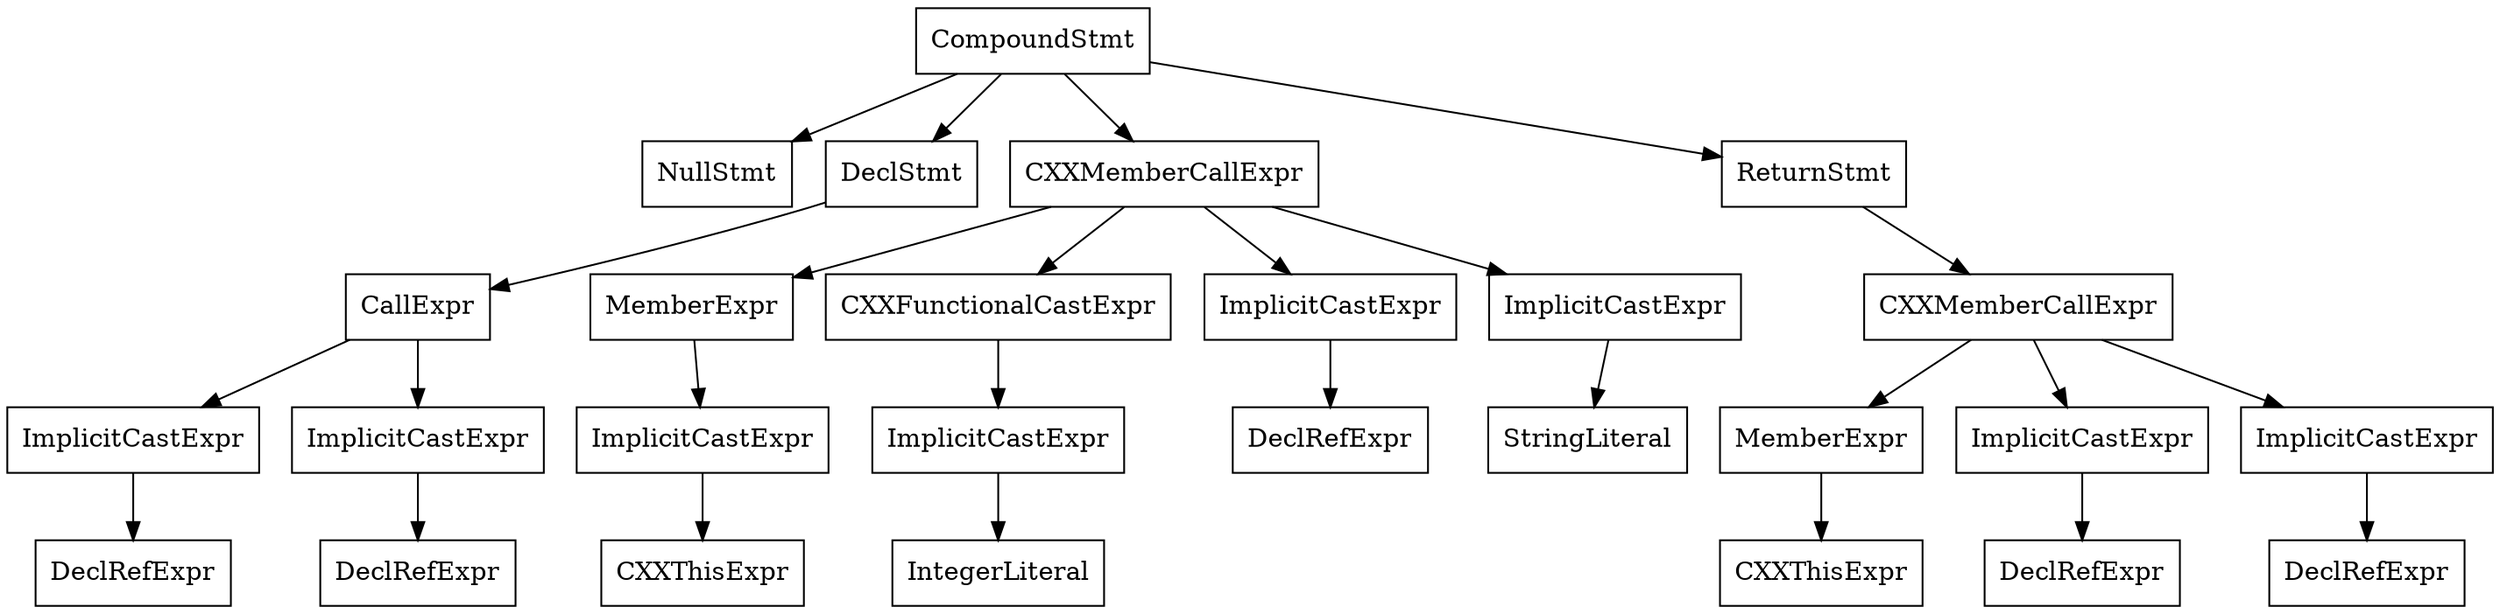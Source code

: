 digraph unnamed {

	Node0x55e7aac362c8 [shape=record,label="{CompoundStmt}"];
	Node0x55e7aac362c8 -> Node0x55e7aa704120;
	Node0x55e7aac362c8 -> Node0x55e7aac36090;
	Node0x55e7aac362c8 -> Node0x55e7aac36158;
	Node0x55e7aac362c8 -> Node0x55e7aac362b8;
	Node0x55e7aa704120 [shape=record,label="{NullStmt}"];
	Node0x55e7aac36090 [shape=record,label="{DeclStmt}"];
	Node0x55e7aac36090 -> Node0x55e7aac35ff8;
	Node0x55e7aac35ff8 [shape=record,label="{CallExpr}"];
	Node0x55e7aac35ff8 -> Node0x55e7aac35fe0;
	Node0x55e7aac35ff8 -> Node0x55e7aac36020;
	Node0x55e7aac35fe0 [shape=record,label="{ImplicitCastExpr}"];
	Node0x55e7aac35fe0 -> Node0x55e7aac35f90;
	Node0x55e7aac35f90 [shape=record,label="{DeclRefExpr}"];
	Node0x55e7aac36020 [shape=record,label="{ImplicitCastExpr}"];
	Node0x55e7aac36020 -> Node0x55e7aac35fc0;
	Node0x55e7aac35fc0 [shape=record,label="{DeclRefExpr}"];
	Node0x55e7aac36158 [shape=record,label="{CXXMemberCallExpr}"];
	Node0x55e7aac36158 -> Node0x55e7aac360b8;
	Node0x55e7aac36158 -> Node0x55e7aac36110;
	Node0x55e7aac36158 -> Node0x55e7aac361a8;
	Node0x55e7aac36158 -> Node0x55e7aac361c0;
	Node0x55e7aac360b8 [shape=record,label="{MemberExpr}"];
	Node0x55e7aac360b8 -> Node0x55e7aac36190;
	Node0x55e7aac36190 [shape=record,label="{ImplicitCastExpr}"];
	Node0x55e7aac36190 -> Node0x55e7aac360a8;
	Node0x55e7aac360a8 [shape=record,label="{CXXThisExpr}"];
	Node0x55e7aac36110 [shape=record,label="{CXXFunctionalCastExpr}"];
	Node0x55e7aac36110 -> Node0x55e7aac360f8;
	Node0x55e7aac360f8 [shape=record,label="{ImplicitCastExpr}"];
	Node0x55e7aac360f8 -> Node0x55e7aa704318;
	Node0x55e7aa704318 [shape=record,label="{IntegerLiteral}"];
	Node0x55e7aac361a8 [shape=record,label="{ImplicitCastExpr}"];
	Node0x55e7aac361a8 -> Node0x55e7aac36138;
	Node0x55e7aac36138 [shape=record,label="{DeclRefExpr}"];
	Node0x55e7aac361c0 [shape=record,label="{ImplicitCastExpr}"];
	Node0x55e7aac361c0 -> Node0x55e7aa704380;
	Node0x55e7aa704380 [shape=record,label="{StringLiteral}"];
	Node0x55e7aac362b8 [shape=record,label="{ReturnStmt}"];
	Node0x55e7aac362b8 -> Node0x55e7aac36258;
	Node0x55e7aac36258 [shape=record,label="{CXXMemberCallExpr}"];
	Node0x55e7aac36258 -> Node0x55e7aac361e8;
	Node0x55e7aac36258 -> Node0x55e7aac36288;
	Node0x55e7aac36258 -> Node0x55e7aac362a0;
	Node0x55e7aac361e8 [shape=record,label="{MemberExpr}"];
	Node0x55e7aac361e8 -> Node0x55e7aac361d8;
	Node0x55e7aac361d8 [shape=record,label="{CXXThisExpr}"];
	Node0x55e7aac36288 [shape=record,label="{ImplicitCastExpr}"];
	Node0x55e7aac36288 -> Node0x55e7aac36218;
	Node0x55e7aac36218 [shape=record,label="{DeclRefExpr}"];
	Node0x55e7aac362a0 [shape=record,label="{ImplicitCastExpr}"];
	Node0x55e7aac362a0 -> Node0x55e7aac36238;
	Node0x55e7aac36238 [shape=record,label="{DeclRefExpr}"];
}
